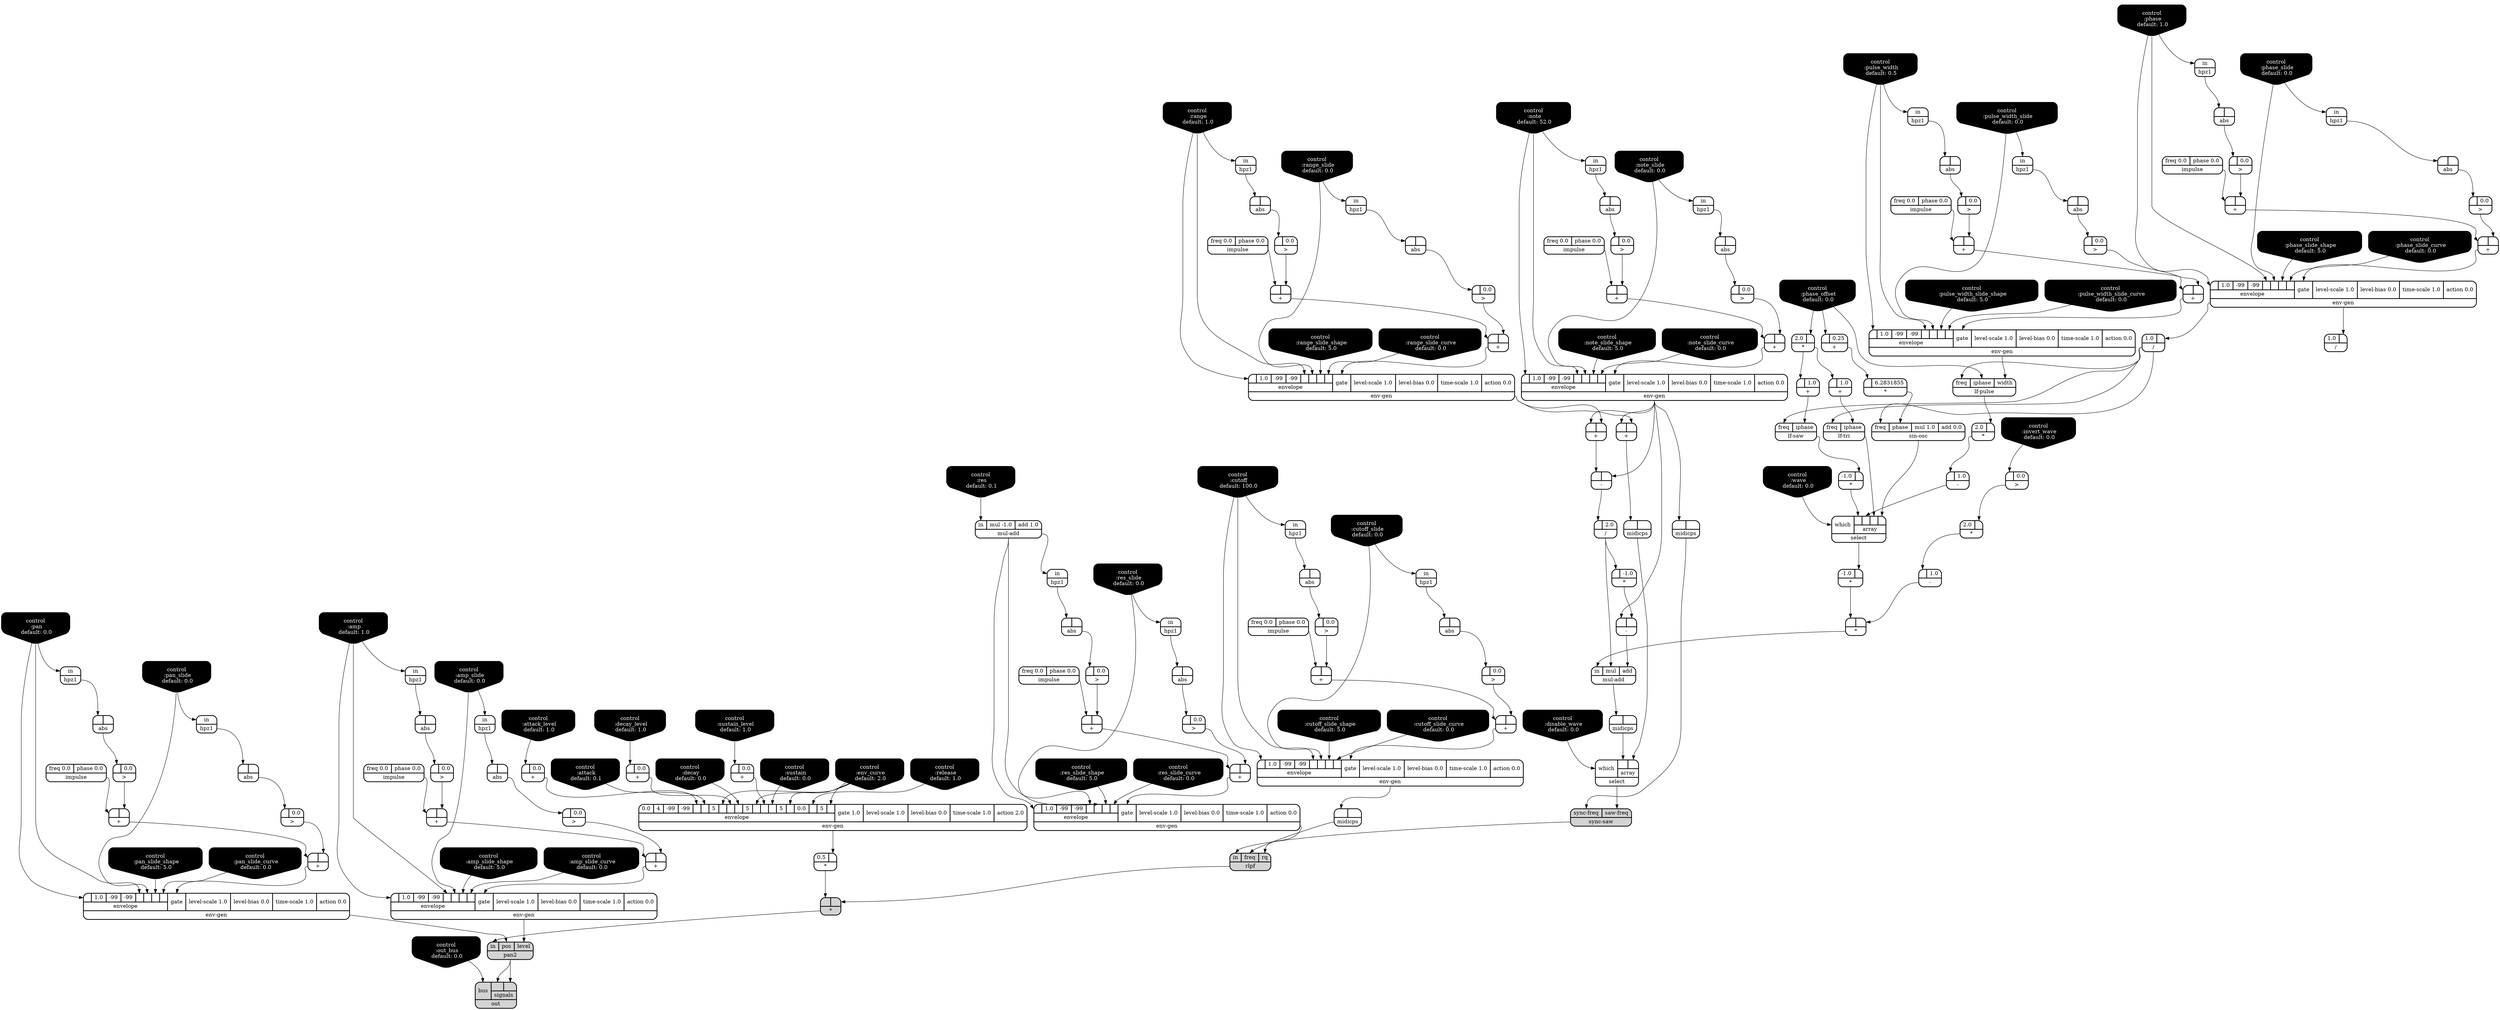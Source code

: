 digraph synthdef {
46 [label = "{{ <a> 2.0|<b> } |<__UG_NAME__>* }" style="bold, rounded" shape=record rankdir=LR];
52 [label = "{{ <a> 0.5|<b> } |<__UG_NAME__>* }" style="bold, rounded" shape=record rankdir=LR];
75 [label = "{{ <a> 2.0|<b> } |<__UG_NAME__>* }" style="bold, rounded" shape=record rankdir=LR];
78 [label = "{{ <a> -1.0|<b> } |<__UG_NAME__>* }" style="bold, rounded" shape=record rankdir=LR];
90 [label = "{{ <a> 2.0|<b> } |<__UG_NAME__>* }" style="bold, rounded" shape=record rankdir=LR];
95 [label = "{{ <a> |<b> 6.2831855} |<__UG_NAME__>* }" style="bold, rounded" shape=record rankdir=LR];
98 [label = "{{ <a> -1.0|<b> } |<__UG_NAME__>* }" style="bold, rounded" shape=record rankdir=LR];
99 [label = "{{ <a> |<b> } |<__UG_NAME__>* }" style="bold, rounded" shape=record rankdir=LR];
113 [label = "{{ <a> |<b> -1.0} |<__UG_NAME__>* }" style="bold, rounded" shape=record rankdir=LR];
144 [label = "{{ <a> |<b> } |<__UG_NAME__>* }" style="filled, bold, rounded"  shape=record rankdir=LR];
48 [label = "{{ <a> |<b> 0.0} |<__UG_NAME__>+ }" style="bold, rounded" shape=record rankdir=LR];
49 [label = "{{ <a> |<b> 0.0} |<__UG_NAME__>+ }" style="bold, rounded" shape=record rankdir=LR];
50 [label = "{{ <a> |<b> 0.0} |<__UG_NAME__>+ }" style="bold, rounded" shape=record rankdir=LR];
57 [label = "{{ <a> |<b> } |<__UG_NAME__>+ }" style="bold, rounded" shape=record rankdir=LR];
61 [label = "{{ <a> |<b> } |<__UG_NAME__>+ }" style="bold, rounded" shape=record rankdir=LR];
68 [label = "{{ <a> |<b> } |<__UG_NAME__>+ }" style="bold, rounded" shape=record rankdir=LR];
72 [label = "{{ <a> |<b> } |<__UG_NAME__>+ }" style="bold, rounded" shape=record rankdir=LR];
76 [label = "{{ <a> |<b> 1.0} |<__UG_NAME__>+ }" style="bold, rounded" shape=record rankdir=LR];
83 [label = "{{ <a> |<b> } |<__UG_NAME__>+ }" style="bold, rounded" shape=record rankdir=LR];
87 [label = "{{ <a> |<b> } |<__UG_NAME__>+ }" style="bold, rounded" shape=record rankdir=LR];
92 [label = "{{ <a> |<b> 1.0} |<__UG_NAME__>+ }" style="bold, rounded" shape=record rankdir=LR];
94 [label = "{{ <a> |<b> 0.25} |<__UG_NAME__>+ }" style="bold, rounded" shape=record rankdir=LR];
104 [label = "{{ <a> |<b> } |<__UG_NAME__>+ }" style="bold, rounded" shape=record rankdir=LR];
108 [label = "{{ <a> |<b> } |<__UG_NAME__>+ }" style="bold, rounded" shape=record rankdir=LR];
110 [label = "{{ <a> |<b> } |<__UG_NAME__>+ }" style="bold, rounded" shape=record rankdir=LR];
117 [label = "{{ <a> |<b> } |<__UG_NAME__>+ }" style="bold, rounded" shape=record rankdir=LR];
125 [label = "{{ <a> |<b> } |<__UG_NAME__>+ }" style="bold, rounded" shape=record rankdir=LR];
129 [label = "{{ <a> |<b> } |<__UG_NAME__>+ }" style="bold, rounded" shape=record rankdir=LR];
137 [label = "{{ <a> |<b> } |<__UG_NAME__>+ }" style="bold, rounded" shape=record rankdir=LR];
141 [label = "{{ <a> |<b> } |<__UG_NAME__>+ }" style="bold, rounded" shape=record rankdir=LR];
149 [label = "{{ <a> |<b> } |<__UG_NAME__>+ }" style="bold, rounded" shape=record rankdir=LR];
153 [label = "{{ <a> |<b> } |<__UG_NAME__>+ }" style="bold, rounded" shape=record rankdir=LR];
159 [label = "{{ <a> |<b> } |<__UG_NAME__>+ }" style="bold, rounded" shape=record rankdir=LR];
163 [label = "{{ <a> |<b> } |<__UG_NAME__>+ }" style="bold, rounded" shape=record rankdir=LR];
47 [label = "{{ <a> |<b> 1.0} |<__UG_NAME__>- }" style="bold, rounded" shape=record rankdir=LR];
91 [label = "{{ <a> |<b> 1.0} |<__UG_NAME__>- }" style="bold, rounded" shape=record rankdir=LR];
111 [label = "{{ <a> |<b> } |<__UG_NAME__>- }" style="bold, rounded" shape=record rankdir=LR];
114 [label = "{{ <a> |<b> } |<__UG_NAME__>- }" style="bold, rounded" shape=record rankdir=LR];
74 [label = "{{ <a> 1.0|<b> } |<__UG_NAME__>/ }" style="bold, rounded" shape=record rankdir=LR];
112 [label = "{{ <a> |<b> 2.0} |<__UG_NAME__>/ }" style="bold, rounded" shape=record rankdir=LR];
167 [label = "{{ <a> 1.0|<b> } |<__UG_NAME__>/ }" style="bold, rounded" shape=record rankdir=LR];
45 [label = "{{ <a> |<b> 0.0} |<__UG_NAME__>\> }" style="bold, rounded" shape=record rankdir=LR];
56 [label = "{{ <a> |<b> 0.0} |<__UG_NAME__>\> }" style="bold, rounded" shape=record rankdir=LR];
60 [label = "{{ <a> |<b> 0.0} |<__UG_NAME__>\> }" style="bold, rounded" shape=record rankdir=LR];
67 [label = "{{ <a> |<b> 0.0} |<__UG_NAME__>\> }" style="bold, rounded" shape=record rankdir=LR];
71 [label = "{{ <a> |<b> 0.0} |<__UG_NAME__>\> }" style="bold, rounded" shape=record rankdir=LR];
82 [label = "{{ <a> |<b> 0.0} |<__UG_NAME__>\> }" style="bold, rounded" shape=record rankdir=LR];
86 [label = "{{ <a> |<b> 0.0} |<__UG_NAME__>\> }" style="bold, rounded" shape=record rankdir=LR];
103 [label = "{{ <a> |<b> 0.0} |<__UG_NAME__>\> }" style="bold, rounded" shape=record rankdir=LR];
107 [label = "{{ <a> |<b> 0.0} |<__UG_NAME__>\> }" style="bold, rounded" shape=record rankdir=LR];
124 [label = "{{ <a> |<b> 0.0} |<__UG_NAME__>\> }" style="bold, rounded" shape=record rankdir=LR];
128 [label = "{{ <a> |<b> 0.0} |<__UG_NAME__>\> }" style="bold, rounded" shape=record rankdir=LR];
136 [label = "{{ <a> |<b> 0.0} |<__UG_NAME__>\> }" style="bold, rounded" shape=record rankdir=LR];
140 [label = "{{ <a> |<b> 0.0} |<__UG_NAME__>\> }" style="bold, rounded" shape=record rankdir=LR];
148 [label = "{{ <a> |<b> 0.0} |<__UG_NAME__>\> }" style="bold, rounded" shape=record rankdir=LR];
152 [label = "{{ <a> |<b> 0.0} |<__UG_NAME__>\> }" style="bold, rounded" shape=record rankdir=LR];
158 [label = "{{ <a> |<b> 0.0} |<__UG_NAME__>\> }" style="bold, rounded" shape=record rankdir=LR];
162 [label = "{{ <a> |<b> 0.0} |<__UG_NAME__>\> }" style="bold, rounded" shape=record rankdir=LR];
55 [label = "{{ <a> |<b> } |<__UG_NAME__>abs }" style="bold, rounded" shape=record rankdir=LR];
59 [label = "{{ <a> |<b> } |<__UG_NAME__>abs }" style="bold, rounded" shape=record rankdir=LR];
66 [label = "{{ <a> |<b> } |<__UG_NAME__>abs }" style="bold, rounded" shape=record rankdir=LR];
70 [label = "{{ <a> |<b> } |<__UG_NAME__>abs }" style="bold, rounded" shape=record rankdir=LR];
81 [label = "{{ <a> |<b> } |<__UG_NAME__>abs }" style="bold, rounded" shape=record rankdir=LR];
85 [label = "{{ <a> |<b> } |<__UG_NAME__>abs }" style="bold, rounded" shape=record rankdir=LR];
102 [label = "{{ <a> |<b> } |<__UG_NAME__>abs }" style="bold, rounded" shape=record rankdir=LR];
106 [label = "{{ <a> |<b> } |<__UG_NAME__>abs }" style="bold, rounded" shape=record rankdir=LR];
123 [label = "{{ <a> |<b> } |<__UG_NAME__>abs }" style="bold, rounded" shape=record rankdir=LR];
127 [label = "{{ <a> |<b> } |<__UG_NAME__>abs }" style="bold, rounded" shape=record rankdir=LR];
135 [label = "{{ <a> |<b> } |<__UG_NAME__>abs }" style="bold, rounded" shape=record rankdir=LR];
139 [label = "{{ <a> |<b> } |<__UG_NAME__>abs }" style="bold, rounded" shape=record rankdir=LR];
147 [label = "{{ <a> |<b> } |<__UG_NAME__>abs }" style="bold, rounded" shape=record rankdir=LR];
151 [label = "{{ <a> |<b> } |<__UG_NAME__>abs }" style="bold, rounded" shape=record rankdir=LR];
157 [label = "{{ <a> |<b> } |<__UG_NAME__>abs }" style="bold, rounded" shape=record rankdir=LR];
161 [label = "{{ <a> |<b> } |<__UG_NAME__>abs }" style="bold, rounded" shape=record rankdir=LR];
0 [label = "control
 :note
 default: 52.0" shape=invhouse style="rounded, filled, bold" fillcolor=black fontcolor=white ]; 
1 [label = "control
 :note_slide
 default: 0.0" shape=invhouse style="rounded, filled, bold" fillcolor=black fontcolor=white ]; 
2 [label = "control
 :note_slide_shape
 default: 5.0" shape=invhouse style="rounded, filled, bold" fillcolor=black fontcolor=white ]; 
3 [label = "control
 :note_slide_curve
 default: 0.0" shape=invhouse style="rounded, filled, bold" fillcolor=black fontcolor=white ]; 
4 [label = "control
 :amp
 default: 1.0" shape=invhouse style="rounded, filled, bold" fillcolor=black fontcolor=white ]; 
5 [label = "control
 :amp_slide
 default: 0.0" shape=invhouse style="rounded, filled, bold" fillcolor=black fontcolor=white ]; 
6 [label = "control
 :amp_slide_shape
 default: 5.0" shape=invhouse style="rounded, filled, bold" fillcolor=black fontcolor=white ]; 
7 [label = "control
 :amp_slide_curve
 default: 0.0" shape=invhouse style="rounded, filled, bold" fillcolor=black fontcolor=white ]; 
8 [label = "control
 :pan
 default: 0.0" shape=invhouse style="rounded, filled, bold" fillcolor=black fontcolor=white ]; 
9 [label = "control
 :pan_slide
 default: 0.0" shape=invhouse style="rounded, filled, bold" fillcolor=black fontcolor=white ]; 
10 [label = "control
 :pan_slide_shape
 default: 5.0" shape=invhouse style="rounded, filled, bold" fillcolor=black fontcolor=white ]; 
11 [label = "control
 :pan_slide_curve
 default: 0.0" shape=invhouse style="rounded, filled, bold" fillcolor=black fontcolor=white ]; 
12 [label = "control
 :attack
 default: 0.1" shape=invhouse style="rounded, filled, bold" fillcolor=black fontcolor=white ]; 
13 [label = "control
 :decay
 default: 0.0" shape=invhouse style="rounded, filled, bold" fillcolor=black fontcolor=white ]; 
14 [label = "control
 :sustain
 default: 0.0" shape=invhouse style="rounded, filled, bold" fillcolor=black fontcolor=white ]; 
15 [label = "control
 :release
 default: 1.0" shape=invhouse style="rounded, filled, bold" fillcolor=black fontcolor=white ]; 
16 [label = "control
 :attack_level
 default: 1.0" shape=invhouse style="rounded, filled, bold" fillcolor=black fontcolor=white ]; 
17 [label = "control
 :decay_level
 default: 1.0" shape=invhouse style="rounded, filled, bold" fillcolor=black fontcolor=white ]; 
18 [label = "control
 :sustain_level
 default: 1.0" shape=invhouse style="rounded, filled, bold" fillcolor=black fontcolor=white ]; 
19 [label = "control
 :env_curve
 default: 2.0" shape=invhouse style="rounded, filled, bold" fillcolor=black fontcolor=white ]; 
20 [label = "control
 :cutoff
 default: 100.0" shape=invhouse style="rounded, filled, bold" fillcolor=black fontcolor=white ]; 
21 [label = "control
 :cutoff_slide
 default: 0.0" shape=invhouse style="rounded, filled, bold" fillcolor=black fontcolor=white ]; 
22 [label = "control
 :cutoff_slide_shape
 default: 5.0" shape=invhouse style="rounded, filled, bold" fillcolor=black fontcolor=white ]; 
23 [label = "control
 :cutoff_slide_curve
 default: 0.0" shape=invhouse style="rounded, filled, bold" fillcolor=black fontcolor=white ]; 
24 [label = "control
 :res
 default: 0.1" shape=invhouse style="rounded, filled, bold" fillcolor=black fontcolor=white ]; 
25 [label = "control
 :res_slide
 default: 0.0" shape=invhouse style="rounded, filled, bold" fillcolor=black fontcolor=white ]; 
26 [label = "control
 :res_slide_shape
 default: 5.0" shape=invhouse style="rounded, filled, bold" fillcolor=black fontcolor=white ]; 
27 [label = "control
 :res_slide_curve
 default: 0.0" shape=invhouse style="rounded, filled, bold" fillcolor=black fontcolor=white ]; 
28 [label = "control
 :phase
 default: 1.0" shape=invhouse style="rounded, filled, bold" fillcolor=black fontcolor=white ]; 
29 [label = "control
 :phase_slide
 default: 0.0" shape=invhouse style="rounded, filled, bold" fillcolor=black fontcolor=white ]; 
30 [label = "control
 :phase_slide_shape
 default: 5.0" shape=invhouse style="rounded, filled, bold" fillcolor=black fontcolor=white ]; 
31 [label = "control
 :phase_slide_curve
 default: 0.0" shape=invhouse style="rounded, filled, bold" fillcolor=black fontcolor=white ]; 
32 [label = "control
 :phase_offset
 default: 0.0" shape=invhouse style="rounded, filled, bold" fillcolor=black fontcolor=white ]; 
33 [label = "control
 :wave
 default: 0.0" shape=invhouse style="rounded, filled, bold" fillcolor=black fontcolor=white ]; 
34 [label = "control
 :disable_wave
 default: 0.0" shape=invhouse style="rounded, filled, bold" fillcolor=black fontcolor=white ]; 
35 [label = "control
 :invert_wave
 default: 0.0" shape=invhouse style="rounded, filled, bold" fillcolor=black fontcolor=white ]; 
36 [label = "control
 :pulse_width
 default: 0.5" shape=invhouse style="rounded, filled, bold" fillcolor=black fontcolor=white ]; 
37 [label = "control
 :pulse_width_slide
 default: 0.0" shape=invhouse style="rounded, filled, bold" fillcolor=black fontcolor=white ]; 
38 [label = "control
 :pulse_width_slide_shape
 default: 5.0" shape=invhouse style="rounded, filled, bold" fillcolor=black fontcolor=white ]; 
39 [label = "control
 :pulse_width_slide_curve
 default: 0.0" shape=invhouse style="rounded, filled, bold" fillcolor=black fontcolor=white ]; 
40 [label = "control
 :range
 default: 1.0" shape=invhouse style="rounded, filled, bold" fillcolor=black fontcolor=white ]; 
41 [label = "control
 :range_slide
 default: 0.0" shape=invhouse style="rounded, filled, bold" fillcolor=black fontcolor=white ]; 
42 [label = "control
 :range_slide_shape
 default: 5.0" shape=invhouse style="rounded, filled, bold" fillcolor=black fontcolor=white ]; 
43 [label = "control
 :range_slide_curve
 default: 0.0" shape=invhouse style="rounded, filled, bold" fillcolor=black fontcolor=white ]; 
44 [label = "control
 :out_bus
 default: 0.0" shape=invhouse style="rounded, filled, bold" fillcolor=black fontcolor=white ]; 
51 [label = "{{ {{0.0|4|-99|-99|<envelope___binary____op____u____gen___4>|<envelope___control___5>|5|<envelope___control___7>|<envelope___binary____op____u____gen___8>|<envelope___control___9>|5|<envelope___control___11>|<envelope___binary____op____u____gen___12>|<envelope___control___13>|5|<envelope___control___15>|0.0|<envelope___control___17>|5|<envelope___control___19>}|envelope}|<gate> gate 1.0|<level____scale> level-scale 1.0|<level____bias> level-bias 0.0|<time____scale> time-scale 1.0|<action> action 2.0} |<__UG_NAME__>env-gen }" style="bold, rounded" shape=record rankdir=LR];
62 [label = "{{ {{<envelope___control___0>|1.0|-99|-99|<envelope___control___4>|<envelope___control___5>|<envelope___control___6>|<envelope___control___7>}|envelope}|<gate> gate|<level____scale> level-scale 1.0|<level____bias> level-bias 0.0|<time____scale> time-scale 1.0|<action> action 0.0} |<__UG_NAME__>env-gen }" style="bold, rounded" shape=record rankdir=LR];
73 [label = "{{ {{<envelope___control___0>|1.0|-99|-99|<envelope___control___4>|<envelope___control___5>|<envelope___control___6>|<envelope___control___7>}|envelope}|<gate> gate|<level____scale> level-scale 1.0|<level____bias> level-bias 0.0|<time____scale> time-scale 1.0|<action> action 0.0} |<__UG_NAME__>env-gen }" style="bold, rounded" shape=record rankdir=LR];
88 [label = "{{ {{<envelope___control___0>|1.0|-99|-99|<envelope___control___4>|<envelope___control___5>|<envelope___control___6>|<envelope___control___7>}|envelope}|<gate> gate|<level____scale> level-scale 1.0|<level____bias> level-bias 0.0|<time____scale> time-scale 1.0|<action> action 0.0} |<__UG_NAME__>env-gen }" style="bold, rounded" shape=record rankdir=LR];
109 [label = "{{ {{<envelope___control___0>|1.0|-99|-99|<envelope___control___4>|<envelope___control___5>|<envelope___control___6>|<envelope___control___7>}|envelope}|<gate> gate|<level____scale> level-scale 1.0|<level____bias> level-bias 0.0|<time____scale> time-scale 1.0|<action> action 0.0} |<__UG_NAME__>env-gen }" style="bold, rounded" shape=record rankdir=LR];
130 [label = "{{ {{<envelope___control___0>|1.0|-99|-99|<envelope___control___4>|<envelope___control___5>|<envelope___control___6>|<envelope___control___7>}|envelope}|<gate> gate|<level____scale> level-scale 1.0|<level____bias> level-bias 0.0|<time____scale> time-scale 1.0|<action> action 0.0} |<__UG_NAME__>env-gen }" style="bold, rounded" shape=record rankdir=LR];
142 [label = "{{ {{<envelope___mul____add___0>|1.0|-99|-99|<envelope___mul____add___4>|<envelope___control___5>|<envelope___control___6>|<envelope___control___7>}|envelope}|<gate> gate|<level____scale> level-scale 1.0|<level____bias> level-bias 0.0|<time____scale> time-scale 1.0|<action> action 0.0} |<__UG_NAME__>env-gen }" style="bold, rounded" shape=record rankdir=LR];
154 [label = "{{ {{<envelope___control___0>|1.0|-99|-99|<envelope___control___4>|<envelope___control___5>|<envelope___control___6>|<envelope___control___7>}|envelope}|<gate> gate|<level____scale> level-scale 1.0|<level____bias> level-bias 0.0|<time____scale> time-scale 1.0|<action> action 0.0} |<__UG_NAME__>env-gen }" style="bold, rounded" shape=record rankdir=LR];
164 [label = "{{ {{<envelope___control___0>|1.0|-99|-99|<envelope___control___4>|<envelope___control___5>|<envelope___control___6>|<envelope___control___7>}|envelope}|<gate> gate|<level____scale> level-scale 1.0|<level____bias> level-bias 0.0|<time____scale> time-scale 1.0|<action> action 0.0} |<__UG_NAME__>env-gen }" style="bold, rounded" shape=record rankdir=LR];
54 [label = "{{ <in> in} |<__UG_NAME__>hpz1 }" style="bold, rounded" shape=record rankdir=LR];
58 [label = "{{ <in> in} |<__UG_NAME__>hpz1 }" style="bold, rounded" shape=record rankdir=LR];
65 [label = "{{ <in> in} |<__UG_NAME__>hpz1 }" style="bold, rounded" shape=record rankdir=LR];
69 [label = "{{ <in> in} |<__UG_NAME__>hpz1 }" style="bold, rounded" shape=record rankdir=LR];
80 [label = "{{ <in> in} |<__UG_NAME__>hpz1 }" style="bold, rounded" shape=record rankdir=LR];
84 [label = "{{ <in> in} |<__UG_NAME__>hpz1 }" style="bold, rounded" shape=record rankdir=LR];
101 [label = "{{ <in> in} |<__UG_NAME__>hpz1 }" style="bold, rounded" shape=record rankdir=LR];
105 [label = "{{ <in> in} |<__UG_NAME__>hpz1 }" style="bold, rounded" shape=record rankdir=LR];
122 [label = "{{ <in> in} |<__UG_NAME__>hpz1 }" style="bold, rounded" shape=record rankdir=LR];
126 [label = "{{ <in> in} |<__UG_NAME__>hpz1 }" style="bold, rounded" shape=record rankdir=LR];
134 [label = "{{ <in> in} |<__UG_NAME__>hpz1 }" style="bold, rounded" shape=record rankdir=LR];
138 [label = "{{ <in> in} |<__UG_NAME__>hpz1 }" style="bold, rounded" shape=record rankdir=LR];
146 [label = "{{ <in> in} |<__UG_NAME__>hpz1 }" style="bold, rounded" shape=record rankdir=LR];
150 [label = "{{ <in> in} |<__UG_NAME__>hpz1 }" style="bold, rounded" shape=record rankdir=LR];
156 [label = "{{ <in> in} |<__UG_NAME__>hpz1 }" style="bold, rounded" shape=record rankdir=LR];
160 [label = "{{ <in> in} |<__UG_NAME__>hpz1 }" style="bold, rounded" shape=record rankdir=LR];
53 [label = "{{ <freq> freq 0.0|<phase> phase 0.0} |<__UG_NAME__>impulse }" style="bold, rounded" shape=record rankdir=LR];
64 [label = "{{ <freq> freq 0.0|<phase> phase 0.0} |<__UG_NAME__>impulse }" style="bold, rounded" shape=record rankdir=LR];
79 [label = "{{ <freq> freq 0.0|<phase> phase 0.0} |<__UG_NAME__>impulse }" style="bold, rounded" shape=record rankdir=LR];
100 [label = "{{ <freq> freq 0.0|<phase> phase 0.0} |<__UG_NAME__>impulse }" style="bold, rounded" shape=record rankdir=LR];
121 [label = "{{ <freq> freq 0.0|<phase> phase 0.0} |<__UG_NAME__>impulse }" style="bold, rounded" shape=record rankdir=LR];
132 [label = "{{ <freq> freq 0.0|<phase> phase 0.0} |<__UG_NAME__>impulse }" style="bold, rounded" shape=record rankdir=LR];
145 [label = "{{ <freq> freq 0.0|<phase> phase 0.0} |<__UG_NAME__>impulse }" style="bold, rounded" shape=record rankdir=LR];
155 [label = "{{ <freq> freq 0.0|<phase> phase 0.0} |<__UG_NAME__>impulse }" style="bold, rounded" shape=record rankdir=LR];
89 [label = "{{ <freq> freq|<iphase> iphase|<width> width} |<__UG_NAME__>lf-pulse }" style="bold, rounded" shape=record rankdir=LR];
77 [label = "{{ <freq> freq|<iphase> iphase} |<__UG_NAME__>lf-saw }" style="bold, rounded" shape=record rankdir=LR];
93 [label = "{{ <freq> freq|<iphase> iphase} |<__UG_NAME__>lf-tri }" style="bold, rounded" shape=record rankdir=LR];
63 [label = "{{ <a> |<b> } |<__UG_NAME__>midicps }" style="bold, rounded" shape=record rankdir=LR];
116 [label = "{{ <a> |<b> } |<__UG_NAME__>midicps }" style="bold, rounded" shape=record rankdir=LR];
118 [label = "{{ <a> |<b> } |<__UG_NAME__>midicps }" style="bold, rounded" shape=record rankdir=LR];
131 [label = "{{ <a> |<b> } |<__UG_NAME__>midicps }" style="bold, rounded" shape=record rankdir=LR];
115 [label = "{{ <in> in|<mul> mul|<add> add} |<__UG_NAME__>mul-add }" style="bold, rounded" shape=record rankdir=LR];
133 [label = "{{ <in> in|<mul> mul -1.0|<add> add 1.0} |<__UG_NAME__>mul-add }" style="bold, rounded" shape=record rankdir=LR];
166 [label = "{{ <bus> bus|{{<signals___pan2___0>|<signals___pan2___1>}|signals}} |<__UG_NAME__>out }" style="filled, bold, rounded"  shape=record rankdir=LR];
165 [label = "{{ <in> in|<pos> pos|<level> level} |<__UG_NAME__>pan2 }" style="filled, bold, rounded"  shape=record rankdir=LR];
143 [label = "{{ <in> in|<freq> freq|<rq> rq} |<__UG_NAME__>rlpf }" style="filled, bold, rounded"  shape=record rankdir=LR];
97 [label = "{{ <which> which|{{<array___binary____op____u____gen___0>|<array___binary____op____u____gen___1>|<array___lf____tri___2>|<array___sin____osc___3>}|array}} |<__UG_NAME__>select }" style="bold, rounded" shape=record rankdir=LR];
119 [label = "{{ <which> which|{{<array___unary____op____u____gen___0>|<array___unary____op____u____gen___1>}|array}} |<__UG_NAME__>select }" style="bold, rounded" shape=record rankdir=LR];
96 [label = "{{ <freq> freq|<phase> phase|<mul> mul 1.0|<add> add 0.0} |<__UG_NAME__>sin-osc }" style="bold, rounded" shape=record rankdir=LR];
120 [label = "{{ <sync____freq> sync-freq|<saw____freq> saw-freq} |<__UG_NAME__>sync-saw }" style="filled, bold, rounded"  shape=record rankdir=LR];

45:__UG_NAME__ -> 46:b ;
51:__UG_NAME__ -> 52:b ;
32:__UG_NAME__ -> 75:b ;
77:__UG_NAME__ -> 78:b ;
89:__UG_NAME__ -> 90:b ;
94:__UG_NAME__ -> 95:a ;
97:__UG_NAME__ -> 98:b ;
47:__UG_NAME__ -> 99:b ;
98:__UG_NAME__ -> 99:a ;
112:__UG_NAME__ -> 113:a ;
143:__UG_NAME__ -> 144:b ;
52:__UG_NAME__ -> 144:a ;
16:__UG_NAME__ -> 48:a ;
17:__UG_NAME__ -> 49:a ;
18:__UG_NAME__ -> 50:a ;
56:__UG_NAME__ -> 57:b ;
53:__UG_NAME__ -> 57:a ;
60:__UG_NAME__ -> 61:b ;
57:__UG_NAME__ -> 61:a ;
67:__UG_NAME__ -> 68:b ;
64:__UG_NAME__ -> 68:a ;
71:__UG_NAME__ -> 72:b ;
68:__UG_NAME__ -> 72:a ;
75:__UG_NAME__ -> 76:a ;
82:__UG_NAME__ -> 83:b ;
79:__UG_NAME__ -> 83:a ;
86:__UG_NAME__ -> 87:b ;
83:__UG_NAME__ -> 87:a ;
75:__UG_NAME__ -> 92:a ;
32:__UG_NAME__ -> 94:a ;
103:__UG_NAME__ -> 104:b ;
100:__UG_NAME__ -> 104:a ;
107:__UG_NAME__ -> 108:b ;
104:__UG_NAME__ -> 108:a ;
109:__UG_NAME__ -> 110:b ;
62:__UG_NAME__ -> 110:a ;
109:__UG_NAME__ -> 117:b ;
62:__UG_NAME__ -> 117:a ;
124:__UG_NAME__ -> 125:b ;
121:__UG_NAME__ -> 125:a ;
128:__UG_NAME__ -> 129:b ;
125:__UG_NAME__ -> 129:a ;
136:__UG_NAME__ -> 137:b ;
132:__UG_NAME__ -> 137:a ;
140:__UG_NAME__ -> 141:b ;
137:__UG_NAME__ -> 141:a ;
148:__UG_NAME__ -> 149:b ;
145:__UG_NAME__ -> 149:a ;
152:__UG_NAME__ -> 153:b ;
149:__UG_NAME__ -> 153:a ;
158:__UG_NAME__ -> 159:b ;
155:__UG_NAME__ -> 159:a ;
162:__UG_NAME__ -> 163:b ;
159:__UG_NAME__ -> 163:a ;
46:__UG_NAME__ -> 47:a ;
90:__UG_NAME__ -> 91:a ;
62:__UG_NAME__ -> 111:b ;
110:__UG_NAME__ -> 111:a ;
113:__UG_NAME__ -> 114:b ;
62:__UG_NAME__ -> 114:a ;
73:__UG_NAME__ -> 74:b ;
111:__UG_NAME__ -> 112:a ;
73:__UG_NAME__ -> 167:b ;
35:__UG_NAME__ -> 45:a ;
55:__UG_NAME__ -> 56:a ;
59:__UG_NAME__ -> 60:a ;
66:__UG_NAME__ -> 67:a ;
70:__UG_NAME__ -> 71:a ;
81:__UG_NAME__ -> 82:a ;
85:__UG_NAME__ -> 86:a ;
102:__UG_NAME__ -> 103:a ;
106:__UG_NAME__ -> 107:a ;
123:__UG_NAME__ -> 124:a ;
127:__UG_NAME__ -> 128:a ;
135:__UG_NAME__ -> 136:a ;
139:__UG_NAME__ -> 140:a ;
147:__UG_NAME__ -> 148:a ;
151:__UG_NAME__ -> 152:a ;
157:__UG_NAME__ -> 158:a ;
161:__UG_NAME__ -> 162:a ;
54:__UG_NAME__ -> 55:a ;
58:__UG_NAME__ -> 59:a ;
65:__UG_NAME__ -> 66:a ;
69:__UG_NAME__ -> 70:a ;
80:__UG_NAME__ -> 81:a ;
84:__UG_NAME__ -> 85:a ;
101:__UG_NAME__ -> 102:a ;
105:__UG_NAME__ -> 106:a ;
122:__UG_NAME__ -> 123:a ;
126:__UG_NAME__ -> 127:a ;
134:__UG_NAME__ -> 135:a ;
138:__UG_NAME__ -> 139:a ;
146:__UG_NAME__ -> 147:a ;
150:__UG_NAME__ -> 151:a ;
156:__UG_NAME__ -> 157:a ;
160:__UG_NAME__ -> 161:a ;
48:__UG_NAME__ -> 51:envelope___binary____op____u____gen___4 ;
12:__UG_NAME__ -> 51:envelope___control___5 ;
19:__UG_NAME__ -> 51:envelope___control___7 ;
49:__UG_NAME__ -> 51:envelope___binary____op____u____gen___8 ;
13:__UG_NAME__ -> 51:envelope___control___9 ;
19:__UG_NAME__ -> 51:envelope___control___11 ;
50:__UG_NAME__ -> 51:envelope___binary____op____u____gen___12 ;
14:__UG_NAME__ -> 51:envelope___control___13 ;
19:__UG_NAME__ -> 51:envelope___control___15 ;
15:__UG_NAME__ -> 51:envelope___control___17 ;
19:__UG_NAME__ -> 51:envelope___control___19 ;
61:__UG_NAME__ -> 62:gate ;
0:__UG_NAME__ -> 62:envelope___control___0 ;
0:__UG_NAME__ -> 62:envelope___control___4 ;
1:__UG_NAME__ -> 62:envelope___control___5 ;
2:__UG_NAME__ -> 62:envelope___control___6 ;
3:__UG_NAME__ -> 62:envelope___control___7 ;
72:__UG_NAME__ -> 73:gate ;
28:__UG_NAME__ -> 73:envelope___control___0 ;
28:__UG_NAME__ -> 73:envelope___control___4 ;
29:__UG_NAME__ -> 73:envelope___control___5 ;
30:__UG_NAME__ -> 73:envelope___control___6 ;
31:__UG_NAME__ -> 73:envelope___control___7 ;
87:__UG_NAME__ -> 88:gate ;
36:__UG_NAME__ -> 88:envelope___control___0 ;
36:__UG_NAME__ -> 88:envelope___control___4 ;
37:__UG_NAME__ -> 88:envelope___control___5 ;
38:__UG_NAME__ -> 88:envelope___control___6 ;
39:__UG_NAME__ -> 88:envelope___control___7 ;
108:__UG_NAME__ -> 109:gate ;
40:__UG_NAME__ -> 109:envelope___control___0 ;
40:__UG_NAME__ -> 109:envelope___control___4 ;
41:__UG_NAME__ -> 109:envelope___control___5 ;
42:__UG_NAME__ -> 109:envelope___control___6 ;
43:__UG_NAME__ -> 109:envelope___control___7 ;
129:__UG_NAME__ -> 130:gate ;
20:__UG_NAME__ -> 130:envelope___control___0 ;
20:__UG_NAME__ -> 130:envelope___control___4 ;
21:__UG_NAME__ -> 130:envelope___control___5 ;
22:__UG_NAME__ -> 130:envelope___control___6 ;
23:__UG_NAME__ -> 130:envelope___control___7 ;
141:__UG_NAME__ -> 142:gate ;
133:__UG_NAME__ -> 142:envelope___mul____add___0 ;
133:__UG_NAME__ -> 142:envelope___mul____add___4 ;
25:__UG_NAME__ -> 142:envelope___control___5 ;
26:__UG_NAME__ -> 142:envelope___control___6 ;
27:__UG_NAME__ -> 142:envelope___control___7 ;
153:__UG_NAME__ -> 154:gate ;
8:__UG_NAME__ -> 154:envelope___control___0 ;
8:__UG_NAME__ -> 154:envelope___control___4 ;
9:__UG_NAME__ -> 154:envelope___control___5 ;
10:__UG_NAME__ -> 154:envelope___control___6 ;
11:__UG_NAME__ -> 154:envelope___control___7 ;
163:__UG_NAME__ -> 164:gate ;
4:__UG_NAME__ -> 164:envelope___control___0 ;
4:__UG_NAME__ -> 164:envelope___control___4 ;
5:__UG_NAME__ -> 164:envelope___control___5 ;
6:__UG_NAME__ -> 164:envelope___control___6 ;
7:__UG_NAME__ -> 164:envelope___control___7 ;
0:__UG_NAME__ -> 54:in ;
1:__UG_NAME__ -> 58:in ;
28:__UG_NAME__ -> 65:in ;
29:__UG_NAME__ -> 69:in ;
36:__UG_NAME__ -> 80:in ;
37:__UG_NAME__ -> 84:in ;
40:__UG_NAME__ -> 101:in ;
41:__UG_NAME__ -> 105:in ;
20:__UG_NAME__ -> 122:in ;
21:__UG_NAME__ -> 126:in ;
133:__UG_NAME__ -> 134:in ;
25:__UG_NAME__ -> 138:in ;
8:__UG_NAME__ -> 146:in ;
9:__UG_NAME__ -> 150:in ;
4:__UG_NAME__ -> 156:in ;
5:__UG_NAME__ -> 160:in ;
88:__UG_NAME__ -> 89:width ;
32:__UG_NAME__ -> 89:iphase ;
74:__UG_NAME__ -> 89:freq ;
76:__UG_NAME__ -> 77:iphase ;
74:__UG_NAME__ -> 77:freq ;
92:__UG_NAME__ -> 93:iphase ;
74:__UG_NAME__ -> 93:freq ;
62:__UG_NAME__ -> 63:a ;
115:__UG_NAME__ -> 116:a ;
117:__UG_NAME__ -> 118:a ;
130:__UG_NAME__ -> 131:a ;
114:__UG_NAME__ -> 115:add ;
112:__UG_NAME__ -> 115:mul ;
99:__UG_NAME__ -> 115:in ;
24:__UG_NAME__ -> 133:in ;
165:__UG_NAME__ -> 166:signals___pan2___0 ;
165:__UG_NAME__ -> 166:signals___pan2___1 ;
44:__UG_NAME__ -> 166:bus ;
164:__UG_NAME__ -> 165:level ;
154:__UG_NAME__ -> 165:pos ;
144:__UG_NAME__ -> 165:in ;
142:__UG_NAME__ -> 143:rq ;
131:__UG_NAME__ -> 143:freq ;
120:__UG_NAME__ -> 143:in ;
78:__UG_NAME__ -> 97:array___binary____op____u____gen___0 ;
91:__UG_NAME__ -> 97:array___binary____op____u____gen___1 ;
93:__UG_NAME__ -> 97:array___lf____tri___2 ;
96:__UG_NAME__ -> 97:array___sin____osc___3 ;
33:__UG_NAME__ -> 97:which ;
116:__UG_NAME__ -> 119:array___unary____op____u____gen___0 ;
118:__UG_NAME__ -> 119:array___unary____op____u____gen___1 ;
34:__UG_NAME__ -> 119:which ;
95:__UG_NAME__ -> 96:phase ;
74:__UG_NAME__ -> 96:freq ;
119:__UG_NAME__ -> 120:saw____freq ;
63:__UG_NAME__ -> 120:sync____freq ;

}